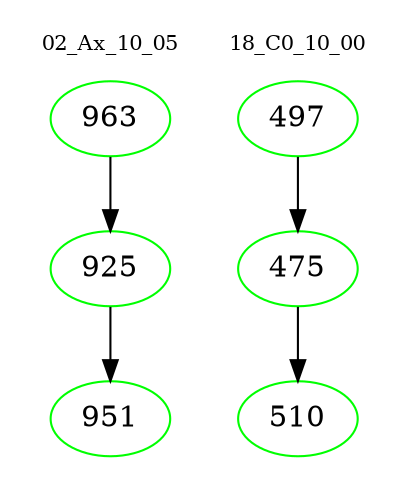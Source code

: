 digraph{
subgraph cluster_0 {
color = white
label = "02_Ax_10_05";
fontsize=10;
T0_963 [label="963", color="green"]
T0_963 -> T0_925 [color="black"]
T0_925 [label="925", color="green"]
T0_925 -> T0_951 [color="black"]
T0_951 [label="951", color="green"]
}
subgraph cluster_1 {
color = white
label = "18_C0_10_00";
fontsize=10;
T1_497 [label="497", color="green"]
T1_497 -> T1_475 [color="black"]
T1_475 [label="475", color="green"]
T1_475 -> T1_510 [color="black"]
T1_510 [label="510", color="green"]
}
}

